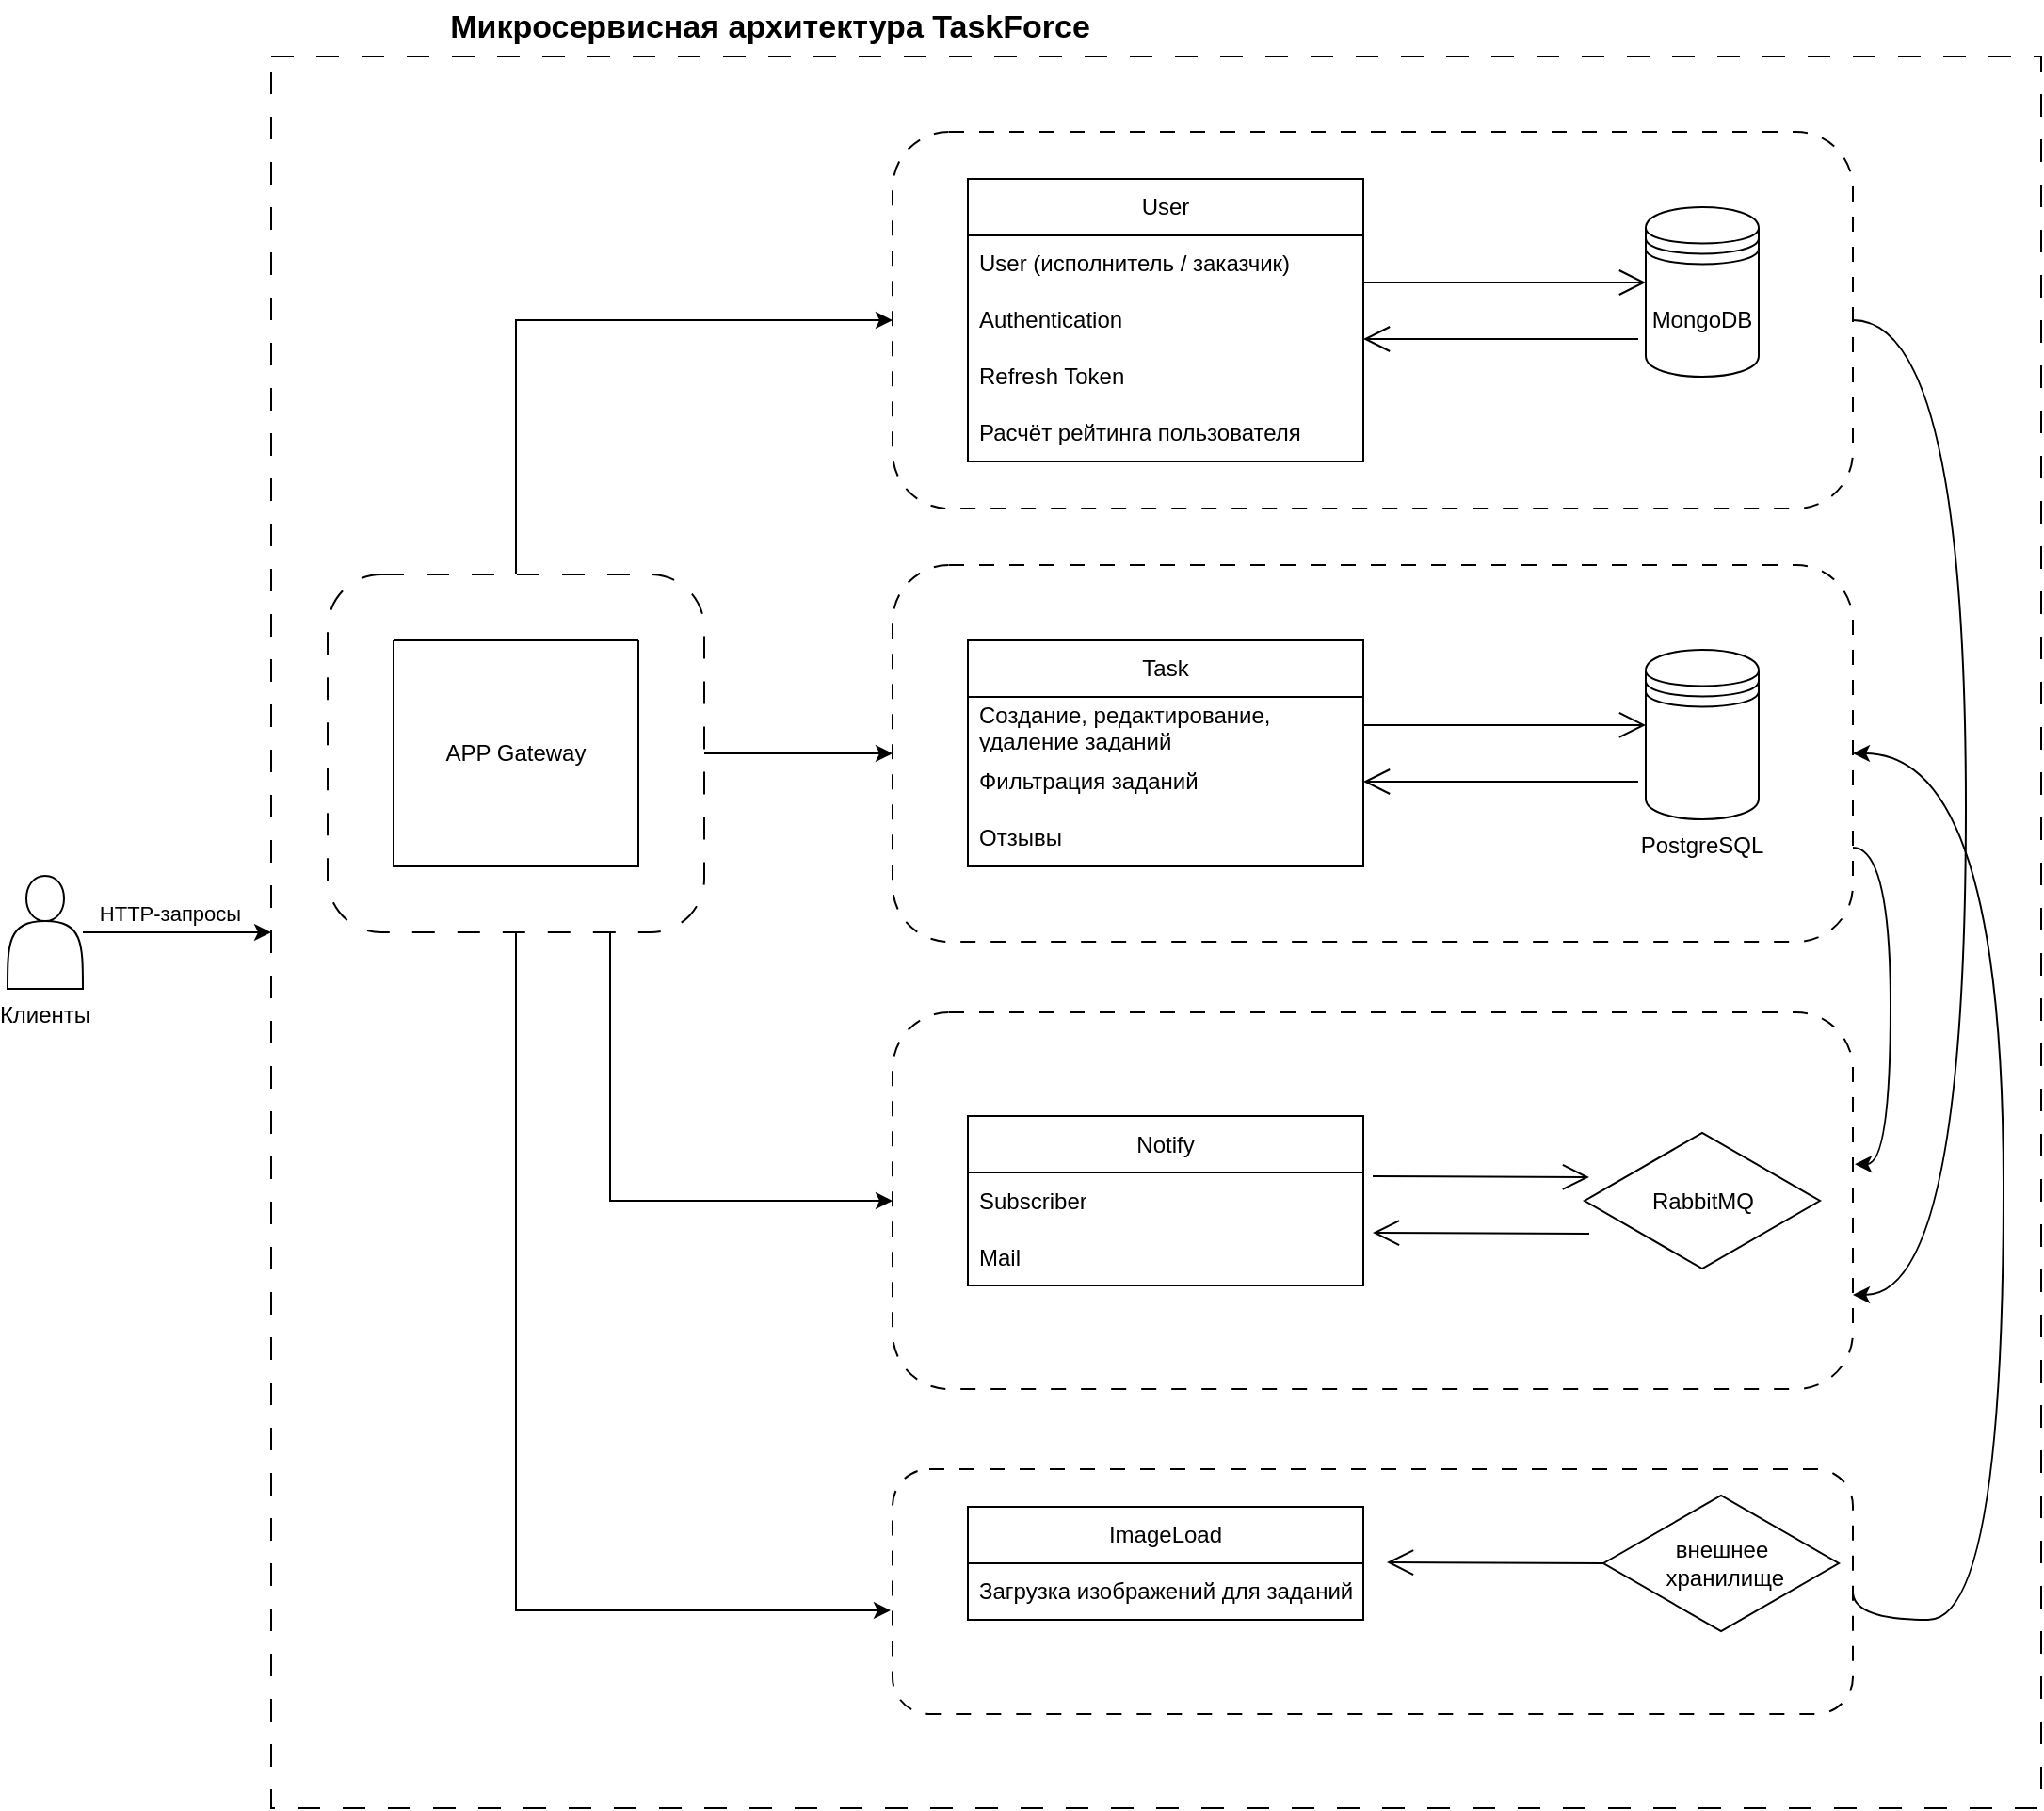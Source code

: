 <mxfile version="21.6.2" type="device">
  <diagram name="Страница 1" id="mi0uyCCv2G_nXRVlm2lk">
    <mxGraphModel dx="1434" dy="788" grid="1" gridSize="10" guides="1" tooltips="1" connect="1" arrows="1" fold="1" page="1" pageScale="1" pageWidth="827" pageHeight="1169" math="0" shadow="0">
      <root>
        <mxCell id="0" />
        <mxCell id="1" parent="0" />
        <mxCell id="KhKdxgmT8Jcne5T-ARf2-4" value="" style="rounded=1;whiteSpace=wrap;html=1;fillColor=none;dashed=1;dashPattern=8 8;" vertex="1" parent="1">
          <mxGeometry x="500" y="860" width="510" height="130" as="geometry" />
        </mxCell>
        <mxCell id="Z_-6yaJLIJlQ9sG_ksaD-55" value="" style="rounded=0;whiteSpace=wrap;html=1;fillColor=none;dashed=1;dashPattern=12 12;" parent="1" vertex="1">
          <mxGeometry x="170" y="110" width="940" height="930" as="geometry" />
        </mxCell>
        <mxCell id="Z_-6yaJLIJlQ9sG_ksaD-51" value="" style="rounded=1;whiteSpace=wrap;html=1;fillColor=none;dashed=1;dashPattern=8 8;" parent="1" vertex="1">
          <mxGeometry x="500" y="380" width="510" height="200" as="geometry" />
        </mxCell>
        <mxCell id="Z_-6yaJLIJlQ9sG_ksaD-50" value="" style="rounded=1;whiteSpace=wrap;html=1;fillColor=none;dashed=1;dashPattern=8 8;" parent="1" vertex="1">
          <mxGeometry x="500" y="150" width="510" height="200" as="geometry" />
        </mxCell>
        <mxCell id="Z_-6yaJLIJlQ9sG_ksaD-52" value="" style="rounded=1;whiteSpace=wrap;html=1;fillColor=none;dashed=1;dashPattern=8 8;" parent="1" vertex="1">
          <mxGeometry x="500" y="617.5" width="510" height="200" as="geometry" />
        </mxCell>
        <mxCell id="Z_-6yaJLIJlQ9sG_ksaD-57" value="" style="edgeStyle=orthogonalEdgeStyle;rounded=0;orthogonalLoop=1;jettySize=auto;html=1;" parent="1" source="Z_-6yaJLIJlQ9sG_ksaD-1" target="Z_-6yaJLIJlQ9sG_ksaD-55" edge="1">
          <mxGeometry relative="1" as="geometry" />
        </mxCell>
        <mxCell id="Z_-6yaJLIJlQ9sG_ksaD-79" value="HTTP-запросы" style="edgeLabel;html=1;align=center;verticalAlign=middle;resizable=0;points=[];" parent="Z_-6yaJLIJlQ9sG_ksaD-57" vertex="1" connectable="0">
          <mxGeometry x="-0.08" y="1" relative="1" as="geometry">
            <mxPoint y="-9" as="offset" />
          </mxGeometry>
        </mxCell>
        <mxCell id="Z_-6yaJLIJlQ9sG_ksaD-1" value="Клиенты" style="shape=actor;whiteSpace=wrap;html=1;labelPosition=center;verticalLabelPosition=bottom;align=center;verticalAlign=top;" parent="1" vertex="1">
          <mxGeometry x="30" y="545" width="40" height="60" as="geometry" />
        </mxCell>
        <mxCell id="Z_-6yaJLIJlQ9sG_ksaD-6" value="" style="swimlane;startSize=0;" parent="1" vertex="1">
          <mxGeometry x="235" y="420" width="130" height="120" as="geometry" />
        </mxCell>
        <mxCell id="Z_-6yaJLIJlQ9sG_ksaD-9" value="User" style="swimlane;fontStyle=0;childLayout=stackLayout;horizontal=1;startSize=30;horizontalStack=0;resizeParent=1;resizeParentMax=0;resizeLast=0;collapsible=1;marginBottom=0;whiteSpace=wrap;html=1;absoluteArcSize=0;swimlaneLine=1;rounded=0;allowArrows=1;connectable=1;container=1;autosize=0;comic=0;enumerate=0;moveCells=0;pointerEvents=1;" parent="1" vertex="1">
          <mxGeometry x="540" y="175" width="210" height="150" as="geometry">
            <mxRectangle x="540" y="190" width="60" height="30" as="alternateBounds" />
          </mxGeometry>
        </mxCell>
        <mxCell id="Z_-6yaJLIJlQ9sG_ksaD-10" value="User (исполнитель / заказчик)" style="text;strokeColor=none;fillColor=none;align=left;verticalAlign=middle;spacingLeft=4;spacingRight=4;overflow=hidden;points=[[0,0.5],[1,0.5]];portConstraint=eastwest;rotatable=0;whiteSpace=wrap;html=1;" parent="Z_-6yaJLIJlQ9sG_ksaD-9" vertex="1">
          <mxGeometry y="30" width="210" height="30" as="geometry" />
        </mxCell>
        <mxCell id="Z_-6yaJLIJlQ9sG_ksaD-11" value="Authentication&amp;nbsp;" style="text;strokeColor=none;fillColor=none;align=left;verticalAlign=middle;spacingLeft=4;spacingRight=4;overflow=hidden;points=[[0,0.5],[1,0.5]];portConstraint=eastwest;rotatable=0;whiteSpace=wrap;html=1;" parent="Z_-6yaJLIJlQ9sG_ksaD-9" vertex="1">
          <mxGeometry y="60" width="210" height="30" as="geometry" />
        </mxCell>
        <mxCell id="Z_-6yaJLIJlQ9sG_ksaD-12" value="Refresh Token" style="text;strokeColor=none;fillColor=none;align=left;verticalAlign=middle;spacingLeft=4;spacingRight=4;overflow=hidden;points=[[0,0.5],[1,0.5]];portConstraint=eastwest;rotatable=0;whiteSpace=wrap;html=1;" parent="Z_-6yaJLIJlQ9sG_ksaD-9" vertex="1">
          <mxGeometry y="90" width="210" height="30" as="geometry" />
        </mxCell>
        <mxCell id="KhKdxgmT8Jcne5T-ARf2-11" value="Расчёт рейтинга пользователя" style="text;strokeColor=none;fillColor=none;align=left;verticalAlign=middle;spacingLeft=4;spacingRight=4;overflow=hidden;points=[[0,0.5],[1,0.5]];portConstraint=eastwest;rotatable=0;whiteSpace=wrap;html=1;" vertex="1" parent="Z_-6yaJLIJlQ9sG_ksaD-9">
          <mxGeometry y="120" width="210" height="30" as="geometry" />
        </mxCell>
        <mxCell id="Z_-6yaJLIJlQ9sG_ksaD-13" value="Task" style="swimlane;fontStyle=0;childLayout=stackLayout;horizontal=1;startSize=30;horizontalStack=0;resizeParent=1;resizeParentMax=0;resizeLast=0;collapsible=1;marginBottom=0;whiteSpace=wrap;html=1;" parent="1" vertex="1">
          <mxGeometry x="540" y="420" width="210" height="120" as="geometry">
            <mxRectangle x="540" y="395" width="60" height="30" as="alternateBounds" />
          </mxGeometry>
        </mxCell>
        <mxCell id="Z_-6yaJLIJlQ9sG_ksaD-14" value="Создание, редактирование, удаление заданий" style="text;strokeColor=none;fillColor=none;align=left;verticalAlign=middle;spacingLeft=4;spacingRight=4;overflow=hidden;points=[[0,0.5],[1,0.5]];portConstraint=eastwest;rotatable=0;whiteSpace=wrap;html=1;" parent="Z_-6yaJLIJlQ9sG_ksaD-13" vertex="1">
          <mxGeometry y="30" width="210" height="30" as="geometry" />
        </mxCell>
        <mxCell id="Z_-6yaJLIJlQ9sG_ksaD-15" value="Фильтрация заданий" style="text;strokeColor=none;fillColor=none;align=left;verticalAlign=middle;spacingLeft=4;spacingRight=4;overflow=hidden;points=[[0,0.5],[1,0.5]];portConstraint=eastwest;rotatable=0;whiteSpace=wrap;html=1;" parent="Z_-6yaJLIJlQ9sG_ksaD-13" vertex="1">
          <mxGeometry y="60" width="210" height="30" as="geometry" />
        </mxCell>
        <mxCell id="Z_-6yaJLIJlQ9sG_ksaD-16" value="Отзывы" style="text;strokeColor=none;fillColor=none;align=left;verticalAlign=middle;spacingLeft=4;spacingRight=4;overflow=hidden;points=[[0,0.5],[1,0.5]];portConstraint=eastwest;rotatable=0;whiteSpace=wrap;html=1;" parent="Z_-6yaJLIJlQ9sG_ksaD-13" vertex="1">
          <mxGeometry y="90" width="210" height="30" as="geometry" />
        </mxCell>
        <mxCell id="Z_-6yaJLIJlQ9sG_ksaD-17" value="Notify" style="swimlane;fontStyle=0;childLayout=stackLayout;horizontal=1;startSize=30;horizontalStack=0;resizeParent=1;resizeParentMax=0;resizeLast=0;collapsible=1;marginBottom=0;whiteSpace=wrap;html=1;" parent="1" vertex="1">
          <mxGeometry x="540" y="672.5" width="210" height="90" as="geometry">
            <mxRectangle x="620" y="420" width="60" height="30" as="alternateBounds" />
          </mxGeometry>
        </mxCell>
        <mxCell id="Z_-6yaJLIJlQ9sG_ksaD-18" value="Subscriber" style="text;strokeColor=none;fillColor=none;align=left;verticalAlign=middle;spacingLeft=4;spacingRight=4;overflow=hidden;points=[[0,0.5],[1,0.5]];portConstraint=eastwest;rotatable=0;whiteSpace=wrap;html=1;" parent="Z_-6yaJLIJlQ9sG_ksaD-17" vertex="1">
          <mxGeometry y="30" width="210" height="30" as="geometry" />
        </mxCell>
        <mxCell id="Z_-6yaJLIJlQ9sG_ksaD-19" value="Mail" style="text;strokeColor=none;fillColor=none;align=left;verticalAlign=middle;spacingLeft=4;spacingRight=4;overflow=hidden;points=[[0,0.5],[1,0.5]];portConstraint=eastwest;rotatable=0;whiteSpace=wrap;html=1;" parent="Z_-6yaJLIJlQ9sG_ksaD-17" vertex="1">
          <mxGeometry y="60" width="210" height="30" as="geometry" />
        </mxCell>
        <mxCell id="Z_-6yaJLIJlQ9sG_ksaD-26" value="MongoDB" style="shape=datastore;whiteSpace=wrap;html=1;" parent="1" vertex="1">
          <mxGeometry x="900" y="190" width="60" height="90" as="geometry" />
        </mxCell>
        <mxCell id="Z_-6yaJLIJlQ9sG_ksaD-27" value="PostgreSQL" style="shape=datastore;whiteSpace=wrap;fillColor=default;html=1;labelPosition=center;verticalLabelPosition=bottom;align=center;verticalAlign=top;" parent="1" vertex="1">
          <mxGeometry x="900" y="425" width="60" height="90" as="geometry" />
        </mxCell>
        <mxCell id="Z_-6yaJLIJlQ9sG_ksaD-28" value="RabbitMQ" style="html=1;whiteSpace=wrap;aspect=fixed;shape=isoRectangle;rotation=0;" parent="1" vertex="1">
          <mxGeometry x="867.5" y="680" width="125" height="75" as="geometry" />
        </mxCell>
        <mxCell id="Z_-6yaJLIJlQ9sG_ksaD-34" value="" style="endArrow=open;endFill=1;endSize=12;html=1;rounded=0;entryX=0;entryY=0.444;entryDx=0;entryDy=0;exitX=1;exitY=0.5;exitDx=0;exitDy=0;entryPerimeter=0;" parent="1" source="Z_-6yaJLIJlQ9sG_ksaD-14" target="Z_-6yaJLIJlQ9sG_ksaD-27" edge="1">
          <mxGeometry width="160" relative="1" as="geometry">
            <mxPoint x="750" y="465" as="sourcePoint" />
            <mxPoint x="850" y="465" as="targetPoint" />
          </mxGeometry>
        </mxCell>
        <mxCell id="Z_-6yaJLIJlQ9sG_ksaD-35" value="" style="endArrow=open;endFill=1;endSize=12;html=1;rounded=0;entryX=1;entryY=0.5;entryDx=0;entryDy=0;exitX=-0.067;exitY=0.778;exitDx=0;exitDy=0;exitPerimeter=0;" parent="1" source="Z_-6yaJLIJlQ9sG_ksaD-27" target="Z_-6yaJLIJlQ9sG_ksaD-15" edge="1">
          <mxGeometry width="160" relative="1" as="geometry">
            <mxPoint x="750" y="495" as="sourcePoint" />
            <mxPoint x="910" y="495" as="targetPoint" />
          </mxGeometry>
        </mxCell>
        <mxCell id="Z_-6yaJLIJlQ9sG_ksaD-38" value="" style="endArrow=open;endFill=1;endSize=12;html=1;rounded=0;entryX=0;entryY=0.444;entryDx=0;entryDy=0;exitX=1;exitY=0.5;exitDx=0;exitDy=0;entryPerimeter=0;" parent="1" edge="1">
          <mxGeometry width="160" relative="1" as="geometry">
            <mxPoint x="750" y="230" as="sourcePoint" />
            <mxPoint x="900" y="230" as="targetPoint" />
          </mxGeometry>
        </mxCell>
        <mxCell id="Z_-6yaJLIJlQ9sG_ksaD-39" value="" style="endArrow=open;endFill=1;endSize=12;html=1;rounded=0;entryX=1;entryY=0.5;entryDx=0;entryDy=0;exitX=-0.067;exitY=0.778;exitDx=0;exitDy=0;exitPerimeter=0;" parent="1" edge="1">
          <mxGeometry width="160" relative="1" as="geometry">
            <mxPoint x="896" y="260" as="sourcePoint" />
            <mxPoint x="750" y="260" as="targetPoint" />
          </mxGeometry>
        </mxCell>
        <mxCell id="Z_-6yaJLIJlQ9sG_ksaD-40" value="" style="endArrow=open;endFill=1;endSize=12;html=1;rounded=0;exitX=1;exitY=0.5;exitDx=0;exitDy=0;" parent="1" edge="1">
          <mxGeometry width="160" relative="1" as="geometry">
            <mxPoint x="755" y="704.5" as="sourcePoint" />
            <mxPoint x="870" y="705" as="targetPoint" />
          </mxGeometry>
        </mxCell>
        <mxCell id="Z_-6yaJLIJlQ9sG_ksaD-41" value="" style="endArrow=open;endFill=1;endSize=12;html=1;rounded=0;entryX=1;entryY=0.5;entryDx=0;entryDy=0;" parent="1" edge="1">
          <mxGeometry width="160" relative="1" as="geometry">
            <mxPoint x="870" y="735" as="sourcePoint" />
            <mxPoint x="755" y="734.5" as="targetPoint" />
          </mxGeometry>
        </mxCell>
        <mxCell id="Z_-6yaJLIJlQ9sG_ksaD-76" style="edgeStyle=orthogonalEdgeStyle;rounded=0;orthogonalLoop=1;jettySize=auto;html=1;exitX=1;exitY=0.5;exitDx=0;exitDy=0;entryX=1;entryY=0.75;entryDx=0;entryDy=0;curved=1;" parent="1" source="Z_-6yaJLIJlQ9sG_ksaD-50" target="Z_-6yaJLIJlQ9sG_ksaD-52" edge="1">
          <mxGeometry relative="1" as="geometry">
            <Array as="points">
              <mxPoint x="1070" y="250" />
              <mxPoint x="1070" y="768" />
            </Array>
          </mxGeometry>
        </mxCell>
        <mxCell id="Z_-6yaJLIJlQ9sG_ksaD-75" style="edgeStyle=orthogonalEdgeStyle;rounded=0;orthogonalLoop=1;jettySize=auto;html=1;exitX=1;exitY=0.75;exitDx=0;exitDy=0;entryX=1.002;entryY=0.403;entryDx=0;entryDy=0;entryPerimeter=0;curved=1;" parent="1" source="Z_-6yaJLIJlQ9sG_ksaD-51" target="Z_-6yaJLIJlQ9sG_ksaD-52" edge="1">
          <mxGeometry relative="1" as="geometry" />
        </mxCell>
        <mxCell id="Z_-6yaJLIJlQ9sG_ksaD-58" value="" style="edgeStyle=orthogonalEdgeStyle;rounded=0;orthogonalLoop=1;jettySize=auto;html=1;" parent="1" source="Z_-6yaJLIJlQ9sG_ksaD-53" target="Z_-6yaJLIJlQ9sG_ksaD-51" edge="1">
          <mxGeometry relative="1" as="geometry" />
        </mxCell>
        <mxCell id="Z_-6yaJLIJlQ9sG_ksaD-61" style="edgeStyle=orthogonalEdgeStyle;rounded=0;orthogonalLoop=1;jettySize=auto;html=1;exitX=0.75;exitY=1;exitDx=0;exitDy=0;entryX=0;entryY=0.5;entryDx=0;entryDy=0;" parent="1" source="Z_-6yaJLIJlQ9sG_ksaD-53" target="Z_-6yaJLIJlQ9sG_ksaD-52" edge="1">
          <mxGeometry relative="1" as="geometry">
            <Array as="points">
              <mxPoint x="350" y="718" />
            </Array>
          </mxGeometry>
        </mxCell>
        <mxCell id="Z_-6yaJLIJlQ9sG_ksaD-62" style="edgeStyle=orthogonalEdgeStyle;rounded=0;orthogonalLoop=1;jettySize=auto;html=1;exitX=0.5;exitY=0;exitDx=0;exitDy=0;entryX=0;entryY=0.5;entryDx=0;entryDy=0;" parent="1" source="Z_-6yaJLIJlQ9sG_ksaD-53" target="Z_-6yaJLIJlQ9sG_ksaD-50" edge="1">
          <mxGeometry relative="1" as="geometry" />
        </mxCell>
        <mxCell id="KhKdxgmT8Jcne5T-ARf2-8" style="edgeStyle=orthogonalEdgeStyle;rounded=0;orthogonalLoop=1;jettySize=auto;html=1;entryX=-0.002;entryY=0.577;entryDx=0;entryDy=0;entryPerimeter=0;" edge="1" parent="1" source="Z_-6yaJLIJlQ9sG_ksaD-53" target="KhKdxgmT8Jcne5T-ARf2-4">
          <mxGeometry relative="1" as="geometry">
            <Array as="points">
              <mxPoint x="300" y="935" />
            </Array>
          </mxGeometry>
        </mxCell>
        <mxCell id="Z_-6yaJLIJlQ9sG_ksaD-53" value="APP Gateway" style="rounded=1;whiteSpace=wrap;html=1;fillColor=none;dashed=1;dashPattern=12 12;" parent="1" vertex="1">
          <mxGeometry x="200" y="385" width="200" height="190" as="geometry" />
        </mxCell>
        <mxCell id="KhKdxgmT8Jcne5T-ARf2-1" value="ImageLoad" style="swimlane;fontStyle=0;childLayout=stackLayout;horizontal=1;startSize=30;horizontalStack=0;resizeParent=1;resizeParentMax=0;resizeLast=0;collapsible=1;marginBottom=0;whiteSpace=wrap;html=1;" vertex="1" parent="1">
          <mxGeometry x="540" y="880" width="210" height="60" as="geometry">
            <mxRectangle x="620" y="420" width="60" height="30" as="alternateBounds" />
          </mxGeometry>
        </mxCell>
        <mxCell id="KhKdxgmT8Jcne5T-ARf2-2" value="Загрузка изображений для заданий" style="text;strokeColor=none;fillColor=none;align=left;verticalAlign=middle;spacingLeft=4;spacingRight=4;overflow=hidden;points=[[0,0.5],[1,0.5]];portConstraint=eastwest;rotatable=0;whiteSpace=wrap;html=1;" vertex="1" parent="KhKdxgmT8Jcne5T-ARf2-1">
          <mxGeometry y="30" width="210" height="30" as="geometry" />
        </mxCell>
        <mxCell id="KhKdxgmT8Jcne5T-ARf2-5" style="edgeStyle=orthogonalEdgeStyle;rounded=0;orthogonalLoop=1;jettySize=auto;html=1;exitX=1;exitY=0.5;exitDx=0;exitDy=0;entryX=1;entryY=0.5;entryDx=0;entryDy=0;curved=1;" edge="1" parent="1" source="KhKdxgmT8Jcne5T-ARf2-4" target="Z_-6yaJLIJlQ9sG_ksaD-51">
          <mxGeometry relative="1" as="geometry">
            <Array as="points">
              <mxPoint x="1010" y="940" />
              <mxPoint x="1090" y="940" />
              <mxPoint x="1090" y="480" />
            </Array>
          </mxGeometry>
        </mxCell>
        <mxCell id="KhKdxgmT8Jcne5T-ARf2-6" value="внешнее&lt;br&gt;&amp;nbsp;хранилище" style="html=1;whiteSpace=wrap;aspect=fixed;shape=isoRectangle;rotation=0;" vertex="1" parent="1">
          <mxGeometry x="877.5" y="872.5" width="125" height="75" as="geometry" />
        </mxCell>
        <mxCell id="KhKdxgmT8Jcne5T-ARf2-7" value="" style="endArrow=open;endFill=1;endSize=12;html=1;rounded=0;entryX=1;entryY=0.5;entryDx=0;entryDy=0;" edge="1" parent="1">
          <mxGeometry width="160" relative="1" as="geometry">
            <mxPoint x="877.5" y="910" as="sourcePoint" />
            <mxPoint x="762.5" y="909.5" as="targetPoint" />
          </mxGeometry>
        </mxCell>
        <mxCell id="KhKdxgmT8Jcne5T-ARf2-13" value="&lt;b&gt;&lt;font style=&quot;font-size: 17px;&quot;&gt;Микросервисная архитектура&amp;nbsp;TaskForce&lt;/font&gt;&lt;/b&gt;" style="text;html=1;strokeColor=none;fillColor=none;align=center;verticalAlign=middle;whiteSpace=wrap;rounded=0;" vertex="1" parent="1">
          <mxGeometry x="190" y="80" width="490" height="30" as="geometry" />
        </mxCell>
      </root>
    </mxGraphModel>
  </diagram>
</mxfile>
